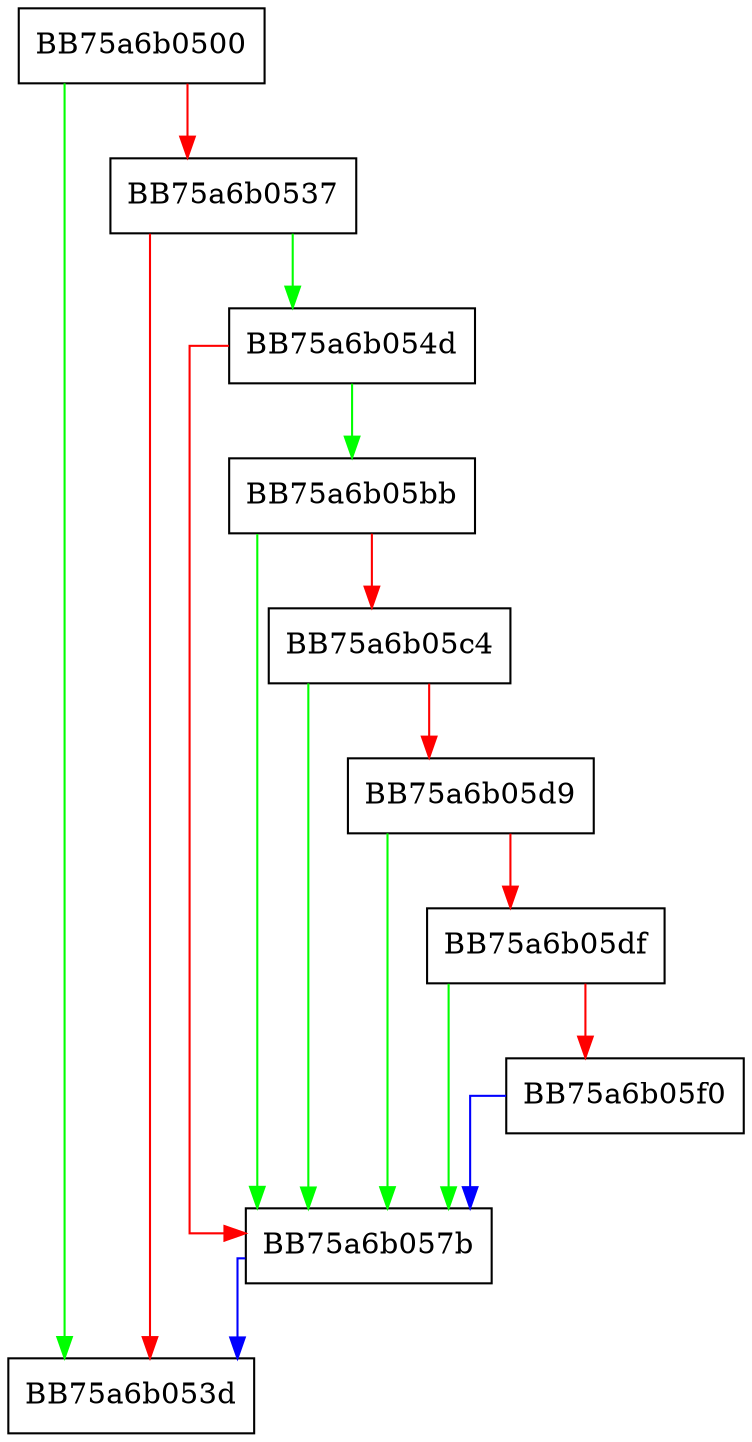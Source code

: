 digraph StoreContextualData {
  node [shape="box"];
  graph [splines=ortho];
  BB75a6b0500 -> BB75a6b053d [color="green"];
  BB75a6b0500 -> BB75a6b0537 [color="red"];
  BB75a6b0537 -> BB75a6b054d [color="green"];
  BB75a6b0537 -> BB75a6b053d [color="red"];
  BB75a6b054d -> BB75a6b05bb [color="green"];
  BB75a6b054d -> BB75a6b057b [color="red"];
  BB75a6b057b -> BB75a6b053d [color="blue"];
  BB75a6b05bb -> BB75a6b057b [color="green"];
  BB75a6b05bb -> BB75a6b05c4 [color="red"];
  BB75a6b05c4 -> BB75a6b057b [color="green"];
  BB75a6b05c4 -> BB75a6b05d9 [color="red"];
  BB75a6b05d9 -> BB75a6b057b [color="green"];
  BB75a6b05d9 -> BB75a6b05df [color="red"];
  BB75a6b05df -> BB75a6b057b [color="green"];
  BB75a6b05df -> BB75a6b05f0 [color="red"];
  BB75a6b05f0 -> BB75a6b057b [color="blue"];
}